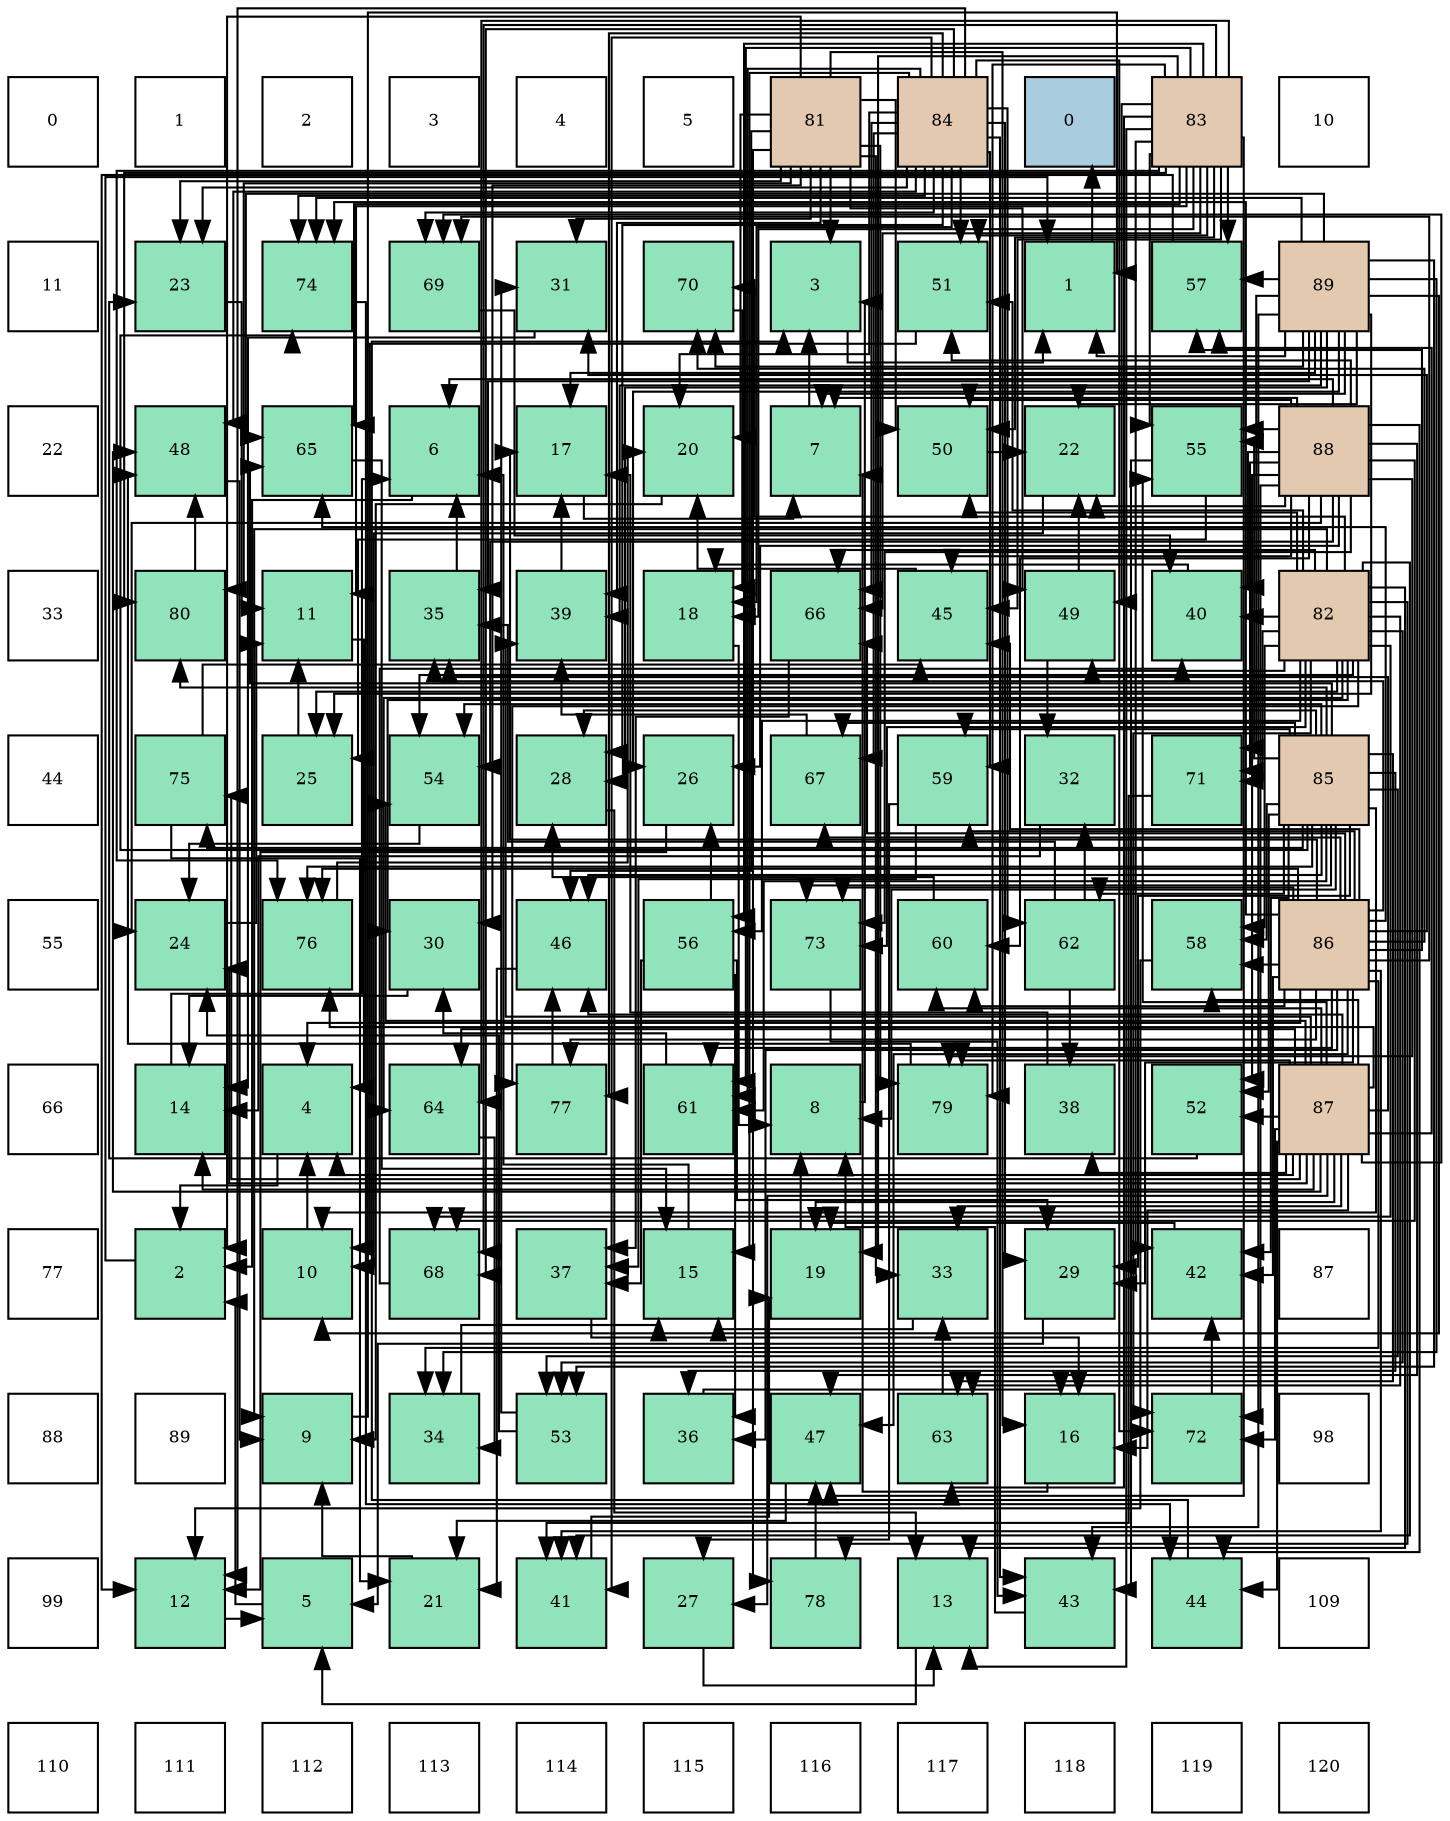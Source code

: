 digraph layout{
 rankdir=TB;
 splines=ortho;
 node [style=filled shape=square fixedsize=true width=0.6];
0[label="0", fontsize=8, fillcolor="#ffffff"];
1[label="1", fontsize=8, fillcolor="#ffffff"];
2[label="2", fontsize=8, fillcolor="#ffffff"];
3[label="3", fontsize=8, fillcolor="#ffffff"];
4[label="4", fontsize=8, fillcolor="#ffffff"];
5[label="5", fontsize=8, fillcolor="#ffffff"];
6[label="81", fontsize=8, fillcolor="#e3c9af"];
7[label="84", fontsize=8, fillcolor="#e3c9af"];
8[label="0", fontsize=8, fillcolor="#a9ccde"];
9[label="83", fontsize=8, fillcolor="#e3c9af"];
10[label="10", fontsize=8, fillcolor="#ffffff"];
11[label="11", fontsize=8, fillcolor="#ffffff"];
12[label="23", fontsize=8, fillcolor="#91e3bb"];
13[label="74", fontsize=8, fillcolor="#91e3bb"];
14[label="69", fontsize=8, fillcolor="#91e3bb"];
15[label="31", fontsize=8, fillcolor="#91e3bb"];
16[label="70", fontsize=8, fillcolor="#91e3bb"];
17[label="3", fontsize=8, fillcolor="#91e3bb"];
18[label="51", fontsize=8, fillcolor="#91e3bb"];
19[label="1", fontsize=8, fillcolor="#91e3bb"];
20[label="57", fontsize=8, fillcolor="#91e3bb"];
21[label="89", fontsize=8, fillcolor="#e3c9af"];
22[label="22", fontsize=8, fillcolor="#ffffff"];
23[label="48", fontsize=8, fillcolor="#91e3bb"];
24[label="65", fontsize=8, fillcolor="#91e3bb"];
25[label="6", fontsize=8, fillcolor="#91e3bb"];
26[label="17", fontsize=8, fillcolor="#91e3bb"];
27[label="20", fontsize=8, fillcolor="#91e3bb"];
28[label="7", fontsize=8, fillcolor="#91e3bb"];
29[label="50", fontsize=8, fillcolor="#91e3bb"];
30[label="22", fontsize=8, fillcolor="#91e3bb"];
31[label="55", fontsize=8, fillcolor="#91e3bb"];
32[label="88", fontsize=8, fillcolor="#e3c9af"];
33[label="33", fontsize=8, fillcolor="#ffffff"];
34[label="80", fontsize=8, fillcolor="#91e3bb"];
35[label="11", fontsize=8, fillcolor="#91e3bb"];
36[label="35", fontsize=8, fillcolor="#91e3bb"];
37[label="39", fontsize=8, fillcolor="#91e3bb"];
38[label="18", fontsize=8, fillcolor="#91e3bb"];
39[label="66", fontsize=8, fillcolor="#91e3bb"];
40[label="45", fontsize=8, fillcolor="#91e3bb"];
41[label="49", fontsize=8, fillcolor="#91e3bb"];
42[label="40", fontsize=8, fillcolor="#91e3bb"];
43[label="82", fontsize=8, fillcolor="#e3c9af"];
44[label="44", fontsize=8, fillcolor="#ffffff"];
45[label="75", fontsize=8, fillcolor="#91e3bb"];
46[label="25", fontsize=8, fillcolor="#91e3bb"];
47[label="54", fontsize=8, fillcolor="#91e3bb"];
48[label="28", fontsize=8, fillcolor="#91e3bb"];
49[label="26", fontsize=8, fillcolor="#91e3bb"];
50[label="67", fontsize=8, fillcolor="#91e3bb"];
51[label="59", fontsize=8, fillcolor="#91e3bb"];
52[label="32", fontsize=8, fillcolor="#91e3bb"];
53[label="71", fontsize=8, fillcolor="#91e3bb"];
54[label="85", fontsize=8, fillcolor="#e3c9af"];
55[label="55", fontsize=8, fillcolor="#ffffff"];
56[label="24", fontsize=8, fillcolor="#91e3bb"];
57[label="76", fontsize=8, fillcolor="#91e3bb"];
58[label="30", fontsize=8, fillcolor="#91e3bb"];
59[label="46", fontsize=8, fillcolor="#91e3bb"];
60[label="56", fontsize=8, fillcolor="#91e3bb"];
61[label="73", fontsize=8, fillcolor="#91e3bb"];
62[label="60", fontsize=8, fillcolor="#91e3bb"];
63[label="62", fontsize=8, fillcolor="#91e3bb"];
64[label="58", fontsize=8, fillcolor="#91e3bb"];
65[label="86", fontsize=8, fillcolor="#e3c9af"];
66[label="66", fontsize=8, fillcolor="#ffffff"];
67[label="14", fontsize=8, fillcolor="#91e3bb"];
68[label="4", fontsize=8, fillcolor="#91e3bb"];
69[label="64", fontsize=8, fillcolor="#91e3bb"];
70[label="77", fontsize=8, fillcolor="#91e3bb"];
71[label="61", fontsize=8, fillcolor="#91e3bb"];
72[label="8", fontsize=8, fillcolor="#91e3bb"];
73[label="79", fontsize=8, fillcolor="#91e3bb"];
74[label="38", fontsize=8, fillcolor="#91e3bb"];
75[label="52", fontsize=8, fillcolor="#91e3bb"];
76[label="87", fontsize=8, fillcolor="#e3c9af"];
77[label="77", fontsize=8, fillcolor="#ffffff"];
78[label="2", fontsize=8, fillcolor="#91e3bb"];
79[label="10", fontsize=8, fillcolor="#91e3bb"];
80[label="68", fontsize=8, fillcolor="#91e3bb"];
81[label="37", fontsize=8, fillcolor="#91e3bb"];
82[label="15", fontsize=8, fillcolor="#91e3bb"];
83[label="19", fontsize=8, fillcolor="#91e3bb"];
84[label="33", fontsize=8, fillcolor="#91e3bb"];
85[label="29", fontsize=8, fillcolor="#91e3bb"];
86[label="42", fontsize=8, fillcolor="#91e3bb"];
87[label="87", fontsize=8, fillcolor="#ffffff"];
88[label="88", fontsize=8, fillcolor="#ffffff"];
89[label="89", fontsize=8, fillcolor="#ffffff"];
90[label="9", fontsize=8, fillcolor="#91e3bb"];
91[label="34", fontsize=8, fillcolor="#91e3bb"];
92[label="53", fontsize=8, fillcolor="#91e3bb"];
93[label="36", fontsize=8, fillcolor="#91e3bb"];
94[label="47", fontsize=8, fillcolor="#91e3bb"];
95[label="63", fontsize=8, fillcolor="#91e3bb"];
96[label="16", fontsize=8, fillcolor="#91e3bb"];
97[label="72", fontsize=8, fillcolor="#91e3bb"];
98[label="98", fontsize=8, fillcolor="#ffffff"];
99[label="99", fontsize=8, fillcolor="#ffffff"];
100[label="12", fontsize=8, fillcolor="#91e3bb"];
101[label="5", fontsize=8, fillcolor="#91e3bb"];
102[label="21", fontsize=8, fillcolor="#91e3bb"];
103[label="41", fontsize=8, fillcolor="#91e3bb"];
104[label="27", fontsize=8, fillcolor="#91e3bb"];
105[label="78", fontsize=8, fillcolor="#91e3bb"];
106[label="13", fontsize=8, fillcolor="#91e3bb"];
107[label="43", fontsize=8, fillcolor="#91e3bb"];
108[label="44", fontsize=8, fillcolor="#91e3bb"];
109[label="109", fontsize=8, fillcolor="#ffffff"];
110[label="110", fontsize=8, fillcolor="#ffffff"];
111[label="111", fontsize=8, fillcolor="#ffffff"];
112[label="112", fontsize=8, fillcolor="#ffffff"];
113[label="113", fontsize=8, fillcolor="#ffffff"];
114[label="114", fontsize=8, fillcolor="#ffffff"];
115[label="115", fontsize=8, fillcolor="#ffffff"];
116[label="116", fontsize=8, fillcolor="#ffffff"];
117[label="117", fontsize=8, fillcolor="#ffffff"];
118[label="118", fontsize=8, fillcolor="#ffffff"];
119[label="119", fontsize=8, fillcolor="#ffffff"];
120[label="120", fontsize=8, fillcolor="#ffffff"];
edge [constraint=false, style=vis];19 -> 8;
78 -> 19;
17 -> 19;
68 -> 78;
101 -> 78;
25 -> 78;
28 -> 17;
72 -> 17;
90 -> 19;
79 -> 68;
35 -> 68;
100 -> 101;
106 -> 101;
67 -> 25;
82 -> 25;
96 -> 28;
26 -> 28;
38 -> 72;
83 -> 72;
27 -> 90;
102 -> 90;
30 -> 79;
12 -> 35;
56 -> 35;
46 -> 35;
49 -> 100;
104 -> 106;
48 -> 106;
85 -> 101;
58 -> 67;
15 -> 67;
52 -> 67;
84 -> 82;
91 -> 82;
36 -> 25;
93 -> 96;
81 -> 96;
74 -> 26;
37 -> 26;
42 -> 38;
103 -> 83;
86 -> 83;
107 -> 72;
108 -> 17;
40 -> 27;
59 -> 102;
94 -> 102;
23 -> 90;
41 -> 30;
41 -> 52;
29 -> 30;
18 -> 79;
75 -> 12;
92 -> 56;
92 -> 15;
47 -> 56;
31 -> 46;
31 -> 107;
60 -> 49;
60 -> 85;
60 -> 93;
60 -> 81;
20 -> 100;
64 -> 100;
51 -> 104;
51 -> 81;
62 -> 48;
71 -> 58;
63 -> 52;
63 -> 36;
63 -> 74;
95 -> 84;
69 -> 91;
24 -> 82;
39 -> 81;
50 -> 37;
80 -> 42;
14 -> 42;
16 -> 38;
53 -> 103;
97 -> 86;
61 -> 107;
13 -> 108;
45 -> 102;
45 -> 40;
57 -> 27;
70 -> 59;
105 -> 94;
73 -> 23;
34 -> 23;
6 -> 78;
6 -> 17;
6 -> 96;
6 -> 27;
6 -> 12;
6 -> 58;
6 -> 15;
6 -> 84;
6 -> 37;
6 -> 59;
6 -> 41;
6 -> 29;
6 -> 105;
6 -> 73;
6 -> 34;
43 -> 90;
43 -> 106;
43 -> 46;
43 -> 58;
43 -> 42;
43 -> 103;
43 -> 41;
43 -> 29;
43 -> 18;
43 -> 92;
43 -> 47;
43 -> 60;
43 -> 64;
43 -> 95;
43 -> 69;
43 -> 39;
43 -> 80;
43 -> 16;
43 -> 53;
43 -> 97;
43 -> 61;
43 -> 70;
43 -> 105;
9 -> 35;
9 -> 106;
9 -> 38;
9 -> 83;
9 -> 86;
9 -> 40;
9 -> 94;
9 -> 41;
9 -> 29;
9 -> 18;
9 -> 31;
9 -> 60;
9 -> 20;
9 -> 71;
9 -> 95;
9 -> 69;
9 -> 24;
9 -> 39;
9 -> 80;
9 -> 57;
9 -> 73;
9 -> 34;
7 -> 100;
7 -> 82;
7 -> 38;
7 -> 27;
7 -> 12;
7 -> 48;
7 -> 85;
7 -> 103;
7 -> 107;
7 -> 23;
7 -> 18;
7 -> 51;
7 -> 71;
7 -> 63;
7 -> 39;
7 -> 50;
7 -> 80;
7 -> 14;
7 -> 97;
7 -> 13;
7 -> 70;
54 -> 72;
54 -> 79;
54 -> 48;
54 -> 85;
54 -> 93;
54 -> 86;
54 -> 59;
54 -> 75;
54 -> 92;
54 -> 47;
54 -> 31;
54 -> 64;
54 -> 51;
54 -> 71;
54 -> 63;
54 -> 95;
54 -> 24;
54 -> 50;
54 -> 61;
54 -> 13;
54 -> 45;
54 -> 57;
54 -> 34;
65 -> 68;
65 -> 26;
65 -> 85;
65 -> 15;
65 -> 91;
65 -> 36;
65 -> 93;
65 -> 103;
65 -> 86;
65 -> 40;
65 -> 94;
65 -> 20;
65 -> 64;
65 -> 51;
65 -> 62;
65 -> 71;
65 -> 24;
65 -> 39;
65 -> 50;
65 -> 14;
65 -> 16;
65 -> 61;
65 -> 13;
65 -> 57;
65 -> 70;
76 -> 68;
76 -> 67;
76 -> 96;
76 -> 83;
76 -> 56;
76 -> 104;
76 -> 84;
76 -> 36;
76 -> 74;
76 -> 37;
76 -> 108;
76 -> 59;
76 -> 23;
76 -> 75;
76 -> 47;
76 -> 31;
76 -> 20;
76 -> 64;
76 -> 62;
76 -> 69;
76 -> 14;
76 -> 97;
76 -> 45;
76 -> 57;
76 -> 73;
32 -> 25;
32 -> 28;
32 -> 30;
32 -> 56;
32 -> 49;
32 -> 42;
32 -> 108;
32 -> 40;
32 -> 94;
32 -> 29;
32 -> 18;
32 -> 75;
32 -> 47;
32 -> 31;
32 -> 62;
32 -> 80;
32 -> 53;
32 -> 97;
32 -> 61;
32 -> 73;
21 -> 19;
21 -> 28;
21 -> 79;
21 -> 26;
21 -> 30;
21 -> 46;
21 -> 49;
21 -> 48;
21 -> 91;
21 -> 36;
21 -> 37;
21 -> 107;
21 -> 92;
21 -> 20;
21 -> 24;
21 -> 16;
21 -> 53;
21 -> 13;
edge [constraint=true, style=invis];
0 -> 11 -> 22 -> 33 -> 44 -> 55 -> 66 -> 77 -> 88 -> 99 -> 110;
1 -> 12 -> 23 -> 34 -> 45 -> 56 -> 67 -> 78 -> 89 -> 100 -> 111;
2 -> 13 -> 24 -> 35 -> 46 -> 57 -> 68 -> 79 -> 90 -> 101 -> 112;
3 -> 14 -> 25 -> 36 -> 47 -> 58 -> 69 -> 80 -> 91 -> 102 -> 113;
4 -> 15 -> 26 -> 37 -> 48 -> 59 -> 70 -> 81 -> 92 -> 103 -> 114;
5 -> 16 -> 27 -> 38 -> 49 -> 60 -> 71 -> 82 -> 93 -> 104 -> 115;
6 -> 17 -> 28 -> 39 -> 50 -> 61 -> 72 -> 83 -> 94 -> 105 -> 116;
7 -> 18 -> 29 -> 40 -> 51 -> 62 -> 73 -> 84 -> 95 -> 106 -> 117;
8 -> 19 -> 30 -> 41 -> 52 -> 63 -> 74 -> 85 -> 96 -> 107 -> 118;
9 -> 20 -> 31 -> 42 -> 53 -> 64 -> 75 -> 86 -> 97 -> 108 -> 119;
10 -> 21 -> 32 -> 43 -> 54 -> 65 -> 76 -> 87 -> 98 -> 109 -> 120;
rank = same {0 -> 1 -> 2 -> 3 -> 4 -> 5 -> 6 -> 7 -> 8 -> 9 -> 10};
rank = same {11 -> 12 -> 13 -> 14 -> 15 -> 16 -> 17 -> 18 -> 19 -> 20 -> 21};
rank = same {22 -> 23 -> 24 -> 25 -> 26 -> 27 -> 28 -> 29 -> 30 -> 31 -> 32};
rank = same {33 -> 34 -> 35 -> 36 -> 37 -> 38 -> 39 -> 40 -> 41 -> 42 -> 43};
rank = same {44 -> 45 -> 46 -> 47 -> 48 -> 49 -> 50 -> 51 -> 52 -> 53 -> 54};
rank = same {55 -> 56 -> 57 -> 58 -> 59 -> 60 -> 61 -> 62 -> 63 -> 64 -> 65};
rank = same {66 -> 67 -> 68 -> 69 -> 70 -> 71 -> 72 -> 73 -> 74 -> 75 -> 76};
rank = same {77 -> 78 -> 79 -> 80 -> 81 -> 82 -> 83 -> 84 -> 85 -> 86 -> 87};
rank = same {88 -> 89 -> 90 -> 91 -> 92 -> 93 -> 94 -> 95 -> 96 -> 97 -> 98};
rank = same {99 -> 100 -> 101 -> 102 -> 103 -> 104 -> 105 -> 106 -> 107 -> 108 -> 109};
rank = same {110 -> 111 -> 112 -> 113 -> 114 -> 115 -> 116 -> 117 -> 118 -> 119 -> 120};
}
